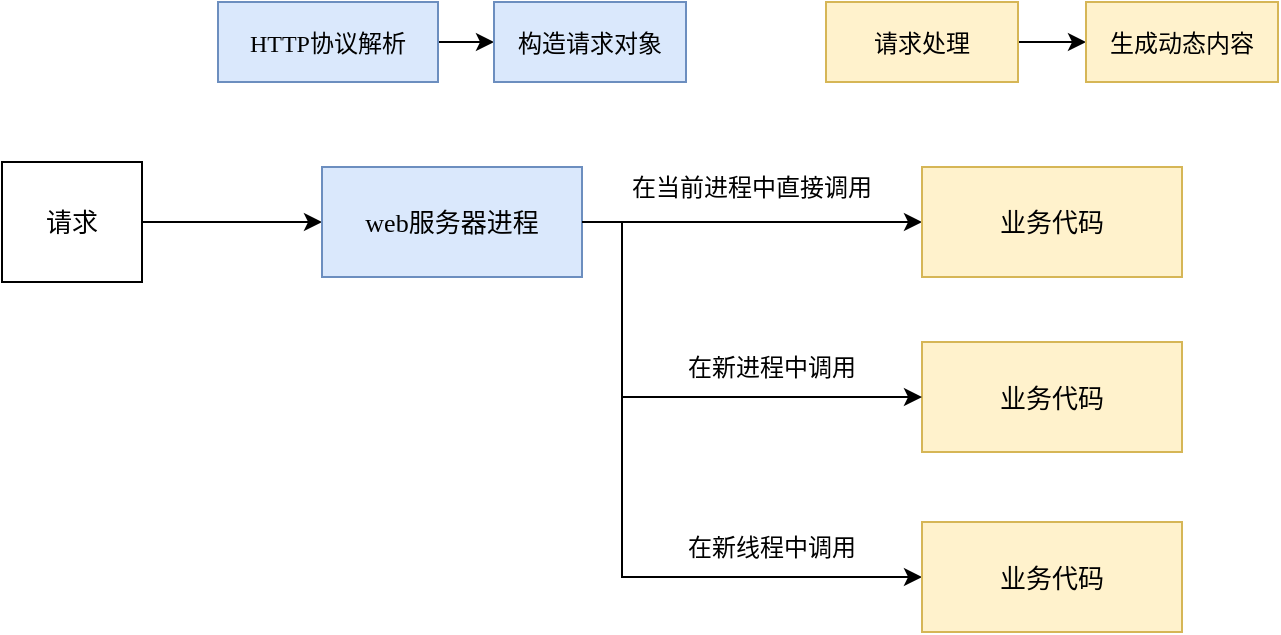 <mxfile version="13.7.5" type="device"><diagram id="gIDU7qMnp1flZ0l2a3ls" name="第 1 页"><mxGraphModel dx="786" dy="528" grid="1" gridSize="10" guides="1" tooltips="1" connect="1" arrows="1" fold="1" page="1" pageScale="1" pageWidth="827" pageHeight="1169" math="0" shadow="0"><root><mxCell id="0"/><mxCell id="1" parent="0"/><mxCell id="xVYj5MlCk-Rc-NN1mdYU-3" style="edgeStyle=orthogonalEdgeStyle;rounded=0;orthogonalLoop=1;jettySize=auto;html=1;exitX=1;exitY=0.5;exitDx=0;exitDy=0;" edge="1" parent="1" source="xVYj5MlCk-Rc-NN1mdYU-1" target="xVYj5MlCk-Rc-NN1mdYU-2"><mxGeometry relative="1" as="geometry"/></mxCell><mxCell id="xVYj5MlCk-Rc-NN1mdYU-1" value="&lt;font face=&quot;menlo&quot;&gt;请求&lt;/font&gt;" style="rounded=0;whiteSpace=wrap;html=1;fontSize=13;" vertex="1" parent="1"><mxGeometry x="80" y="200" width="70" height="60" as="geometry"/></mxCell><mxCell id="xVYj5MlCk-Rc-NN1mdYU-12" style="edgeStyle=orthogonalEdgeStyle;rounded=0;orthogonalLoop=1;jettySize=auto;html=1;exitX=1;exitY=0.5;exitDx=0;exitDy=0;entryX=0;entryY=0.5;entryDx=0;entryDy=0;" edge="1" parent="1" source="xVYj5MlCk-Rc-NN1mdYU-2" target="xVYj5MlCk-Rc-NN1mdYU-8"><mxGeometry relative="1" as="geometry"/></mxCell><mxCell id="xVYj5MlCk-Rc-NN1mdYU-19" style="edgeStyle=orthogonalEdgeStyle;rounded=0;orthogonalLoop=1;jettySize=auto;html=1;exitX=1;exitY=0.5;exitDx=0;exitDy=0;entryX=0;entryY=0.5;entryDx=0;entryDy=0;" edge="1" parent="1" source="xVYj5MlCk-Rc-NN1mdYU-2" target="xVYj5MlCk-Rc-NN1mdYU-17"><mxGeometry relative="1" as="geometry"><Array as="points"><mxPoint x="390" y="230"/><mxPoint x="390" y="408"/></Array></mxGeometry></mxCell><mxCell id="xVYj5MlCk-Rc-NN1mdYU-2" value="&lt;font face=&quot;menlo&quot;&gt;web服务器进程&lt;/font&gt;" style="rounded=0;whiteSpace=wrap;html=1;fontSize=13;fillColor=#dae8fc;strokeColor=#6c8ebf;" vertex="1" parent="1"><mxGeometry x="240" y="202.5" width="130" height="55" as="geometry"/></mxCell><mxCell id="xVYj5MlCk-Rc-NN1mdYU-7" style="edgeStyle=orthogonalEdgeStyle;rounded=0;orthogonalLoop=1;jettySize=auto;html=1;exitX=1;exitY=0.5;exitDx=0;exitDy=0;entryX=0;entryY=0.5;entryDx=0;entryDy=0;" edge="1" parent="1" source="xVYj5MlCk-Rc-NN1mdYU-5" target="xVYj5MlCk-Rc-NN1mdYU-6"><mxGeometry relative="1" as="geometry"/></mxCell><mxCell id="xVYj5MlCk-Rc-NN1mdYU-5" value="&lt;font face=&quot;menlo&quot; style=&quot;font-size: 12px&quot;&gt;HTTP协议解析&lt;/font&gt;" style="rounded=0;whiteSpace=wrap;html=1;fontSize=13;fillColor=#dae8fc;strokeColor=#6c8ebf;" vertex="1" parent="1"><mxGeometry x="188" y="120" width="110" height="40" as="geometry"/></mxCell><mxCell id="xVYj5MlCk-Rc-NN1mdYU-6" value="&lt;font face=&quot;menlo&quot;&gt;&lt;span style=&quot;font-size: 12px&quot;&gt;构造请求对象&lt;/span&gt;&lt;/font&gt;" style="rounded=0;whiteSpace=wrap;html=1;fontSize=13;fillColor=#dae8fc;strokeColor=#6c8ebf;" vertex="1" parent="1"><mxGeometry x="326" y="120" width="96" height="40" as="geometry"/></mxCell><mxCell id="xVYj5MlCk-Rc-NN1mdYU-8" value="&lt;font face=&quot;menlo&quot;&gt;业务代码&lt;/font&gt;" style="rounded=0;whiteSpace=wrap;html=1;fontSize=13;fillColor=#fff2cc;strokeColor=#d6b656;" vertex="1" parent="1"><mxGeometry x="540" y="202.5" width="130" height="55" as="geometry"/></mxCell><mxCell id="xVYj5MlCk-Rc-NN1mdYU-11" style="edgeStyle=orthogonalEdgeStyle;rounded=0;orthogonalLoop=1;jettySize=auto;html=1;exitX=1;exitY=0.5;exitDx=0;exitDy=0;entryX=0;entryY=0.5;entryDx=0;entryDy=0;" edge="1" parent="1" source="xVYj5MlCk-Rc-NN1mdYU-9" target="xVYj5MlCk-Rc-NN1mdYU-10"><mxGeometry relative="1" as="geometry"/></mxCell><mxCell id="xVYj5MlCk-Rc-NN1mdYU-9" value="&lt;font face=&quot;menlo&quot;&gt;&lt;span style=&quot;font-size: 12px&quot;&gt;请求处理&lt;/span&gt;&lt;/font&gt;" style="rounded=0;whiteSpace=wrap;html=1;fontSize=13;fillColor=#fff2cc;strokeColor=#d6b656;" vertex="1" parent="1"><mxGeometry x="492" y="120" width="96" height="40" as="geometry"/></mxCell><mxCell id="xVYj5MlCk-Rc-NN1mdYU-10" value="&lt;font face=&quot;menlo&quot;&gt;&lt;span style=&quot;font-size: 12px&quot;&gt;生成动态内容&lt;/span&gt;&lt;/font&gt;" style="rounded=0;whiteSpace=wrap;html=1;fontSize=13;fillColor=#fff2cc;strokeColor=#d6b656;" vertex="1" parent="1"><mxGeometry x="622" y="120" width="96" height="40" as="geometry"/></mxCell><mxCell id="xVYj5MlCk-Rc-NN1mdYU-13" value="&lt;font face=&quot;menlo&quot;&gt;业务代码&lt;/font&gt;" style="rounded=0;whiteSpace=wrap;html=1;fontSize=13;fillColor=#fff2cc;strokeColor=#d6b656;" vertex="1" parent="1"><mxGeometry x="540" y="290" width="130" height="55" as="geometry"/></mxCell><mxCell id="xVYj5MlCk-Rc-NN1mdYU-14" value="&lt;font face=&quot;menlo&quot;&gt;在当前进程中直接调用&lt;/font&gt;" style="text;html=1;strokeColor=none;fillColor=none;align=center;verticalAlign=middle;whiteSpace=wrap;rounded=0;" vertex="1" parent="1"><mxGeometry x="390" y="200" width="130" height="25" as="geometry"/></mxCell><mxCell id="xVYj5MlCk-Rc-NN1mdYU-15" style="edgeStyle=orthogonalEdgeStyle;rounded=0;orthogonalLoop=1;jettySize=auto;html=1;exitX=1;exitY=0.5;exitDx=0;exitDy=0;entryX=0;entryY=0.5;entryDx=0;entryDy=0;" edge="1" parent="1" source="xVYj5MlCk-Rc-NN1mdYU-2" target="xVYj5MlCk-Rc-NN1mdYU-13"><mxGeometry relative="1" as="geometry"><mxPoint x="380" y="240" as="sourcePoint"/><mxPoint x="550" y="240" as="targetPoint"/><Array as="points"><mxPoint x="390" y="230"/><mxPoint x="390" y="318"/></Array></mxGeometry></mxCell><mxCell id="xVYj5MlCk-Rc-NN1mdYU-16" value="&lt;font face=&quot;menlo&quot;&gt;在新进程中调用&lt;/font&gt;" style="text;html=1;strokeColor=none;fillColor=none;align=center;verticalAlign=middle;whiteSpace=wrap;rounded=0;" vertex="1" parent="1"><mxGeometry x="400" y="290" width="130" height="25" as="geometry"/></mxCell><mxCell id="xVYj5MlCk-Rc-NN1mdYU-17" value="&lt;font face=&quot;menlo&quot;&gt;业务代码&lt;/font&gt;" style="rounded=0;whiteSpace=wrap;html=1;fontSize=13;fillColor=#fff2cc;strokeColor=#d6b656;" vertex="1" parent="1"><mxGeometry x="540" y="380" width="130" height="55" as="geometry"/></mxCell><mxCell id="xVYj5MlCk-Rc-NN1mdYU-20" value="&lt;font face=&quot;menlo&quot;&gt;在新线程中调用&lt;/font&gt;" style="text;html=1;strokeColor=none;fillColor=none;align=center;verticalAlign=middle;whiteSpace=wrap;rounded=0;" vertex="1" parent="1"><mxGeometry x="400" y="380" width="130" height="25" as="geometry"/></mxCell></root></mxGraphModel></diagram></mxfile>